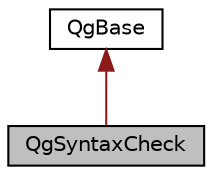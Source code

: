 digraph "QgSyntaxCheck"
{
 // LATEX_PDF_SIZE
  edge [fontname="Helvetica",fontsize="10",labelfontname="Helvetica",labelfontsize="10"];
  node [fontname="Helvetica",fontsize="10",shape=record];
  Node1 [label="QgSyntaxCheck",height=0.2,width=0.4,color="black", fillcolor="grey75", style="filled", fontcolor="black",tooltip="QualityCheck OA-syntax check."];
  Node2 -> Node1 [dir="back",color="firebrick4",fontsize="10",style="solid",fontname="Helvetica"];
  Node2 [label="QgBase",height=0.2,width=0.4,color="black", fillcolor="white", style="filled",URL="$classQgBase.html",tooltip="QualityGate base class."];
}
